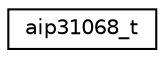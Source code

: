 digraph "Graphical Class Hierarchy"
{
 // LATEX_PDF_SIZE
  edge [fontname="Helvetica",fontsize="10",labelfontname="Helvetica",labelfontsize="10"];
  node [fontname="Helvetica",fontsize="10",shape=record];
  rankdir="LR";
  Node0 [label="aip31068_t",height=0.2,width=0.4,color="black", fillcolor="white", style="filled",URL="$structaip31068__t.html",tooltip="AIP31068 PWM device data structure type."];
}
